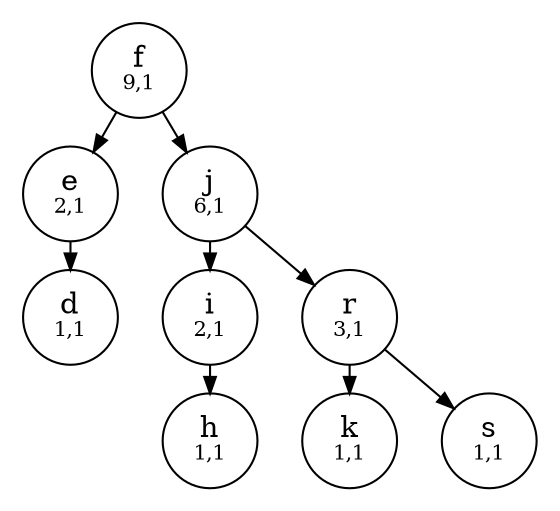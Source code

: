 
    digraph G {
    nodesep=0.3;
    ranksep=0.2;
    margin=0.1;
    node [shape=circle];
    edge [arrowsize=0.8];
    "b6997b17-26c3-42cf-b9ba-01bbfab582ee" -> "97658cbf-5825-40da-bae2-6238200f3f8f"[side=left];
"97658cbf-5825-40da-bae2-6238200f3f8f" -> "58bd5728-22f8-4e3b-a964-0a307454f2c0"[side=left];
"b6997b17-26c3-42cf-b9ba-01bbfab582ee" -> "9e1cc6b2-fde1-40b9-8f1c-a833b9527413"[side=right];
"9e1cc6b2-fde1-40b9-8f1c-a833b9527413" -> "1028a549-cf71-42c7-a542-762eab7d8508"[side=left];
"1028a549-cf71-42c7-a542-762eab7d8508" -> "3fa4d115-8dcd-4b55-b42d-38e63018eee0"[side=left];
"9e1cc6b2-fde1-40b9-8f1c-a833b9527413" -> "ff4addd7-a68f-4700-93c0-52c37f4088d1"[side=right];
"ff4addd7-a68f-4700-93c0-52c37f4088d1" -> "b8106cdd-bf82-4ed5-82ff-660608dd64e4"[side=left];
"ff4addd7-a68f-4700-93c0-52c37f4088d1" -> "6caf8c2c-3626-40c2-99c8-06cdc43a478c"[side=right];
"6caf8c2c-3626-40c2-99c8-06cdc43a478c"[label=<s<BR/><FONT POINT-SIZE="10">1,1</FONT>>]
"58bd5728-22f8-4e3b-a964-0a307454f2c0"[label=<d<BR/><FONT POINT-SIZE="10">1,1</FONT>>]
"ff4addd7-a68f-4700-93c0-52c37f4088d1"[label=<r<BR/><FONT POINT-SIZE="10">3,1</FONT>>]
"1028a549-cf71-42c7-a542-762eab7d8508"[label=<i<BR/><FONT POINT-SIZE="10">2,1</FONT>>]
"b6997b17-26c3-42cf-b9ba-01bbfab582ee"[label=<f<BR/><FONT POINT-SIZE="10">9,1</FONT>>]
"97658cbf-5825-40da-bae2-6238200f3f8f"[label=<e<BR/><FONT POINT-SIZE="10">2,1</FONT>>]
"9e1cc6b2-fde1-40b9-8f1c-a833b9527413"[label=<j<BR/><FONT POINT-SIZE="10">6,1</FONT>>]
"3fa4d115-8dcd-4b55-b42d-38e63018eee0"[label=<h<BR/><FONT POINT-SIZE="10">1,1</FONT>>]
"b8106cdd-bf82-4ed5-82ff-660608dd64e4"[label=<k<BR/><FONT POINT-SIZE="10">1,1</FONT>>]}
